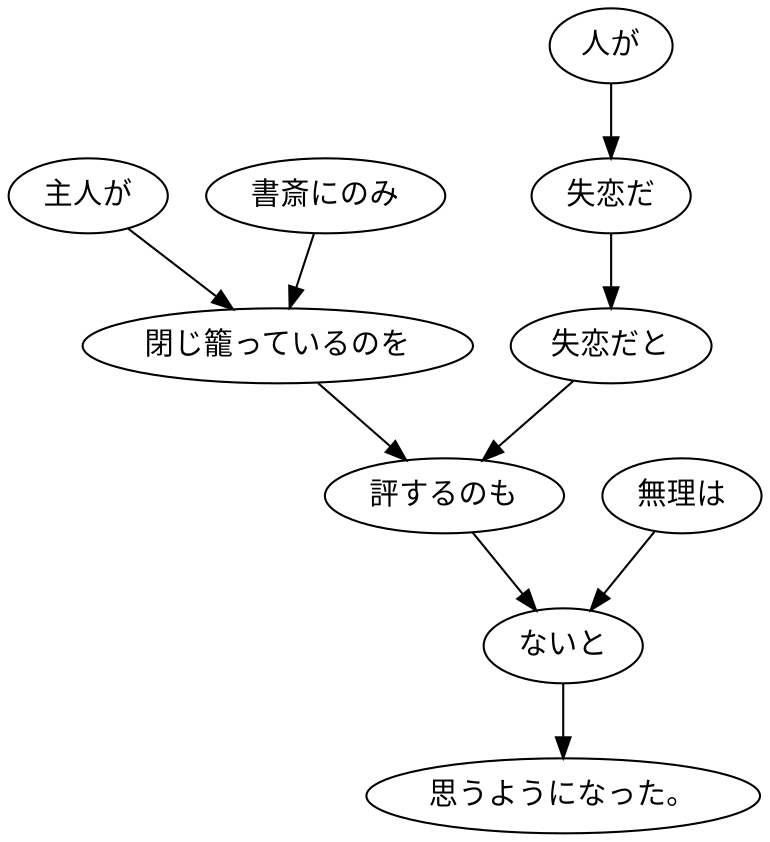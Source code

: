 digraph graph1309 {
	node0 [label="主人が"];
	node1 [label="書斎にのみ"];
	node2 [label="閉じ籠っているのを"];
	node3 [label="人が"];
	node4 [label="失恋だ"];
	node5 [label="失恋だと"];
	node6 [label="評するのも"];
	node7 [label="無理は"];
	node8 [label="ないと"];
	node9 [label="思うようになった。"];
	node0 -> node2;
	node1 -> node2;
	node2 -> node6;
	node3 -> node4;
	node4 -> node5;
	node5 -> node6;
	node6 -> node8;
	node7 -> node8;
	node8 -> node9;
}

